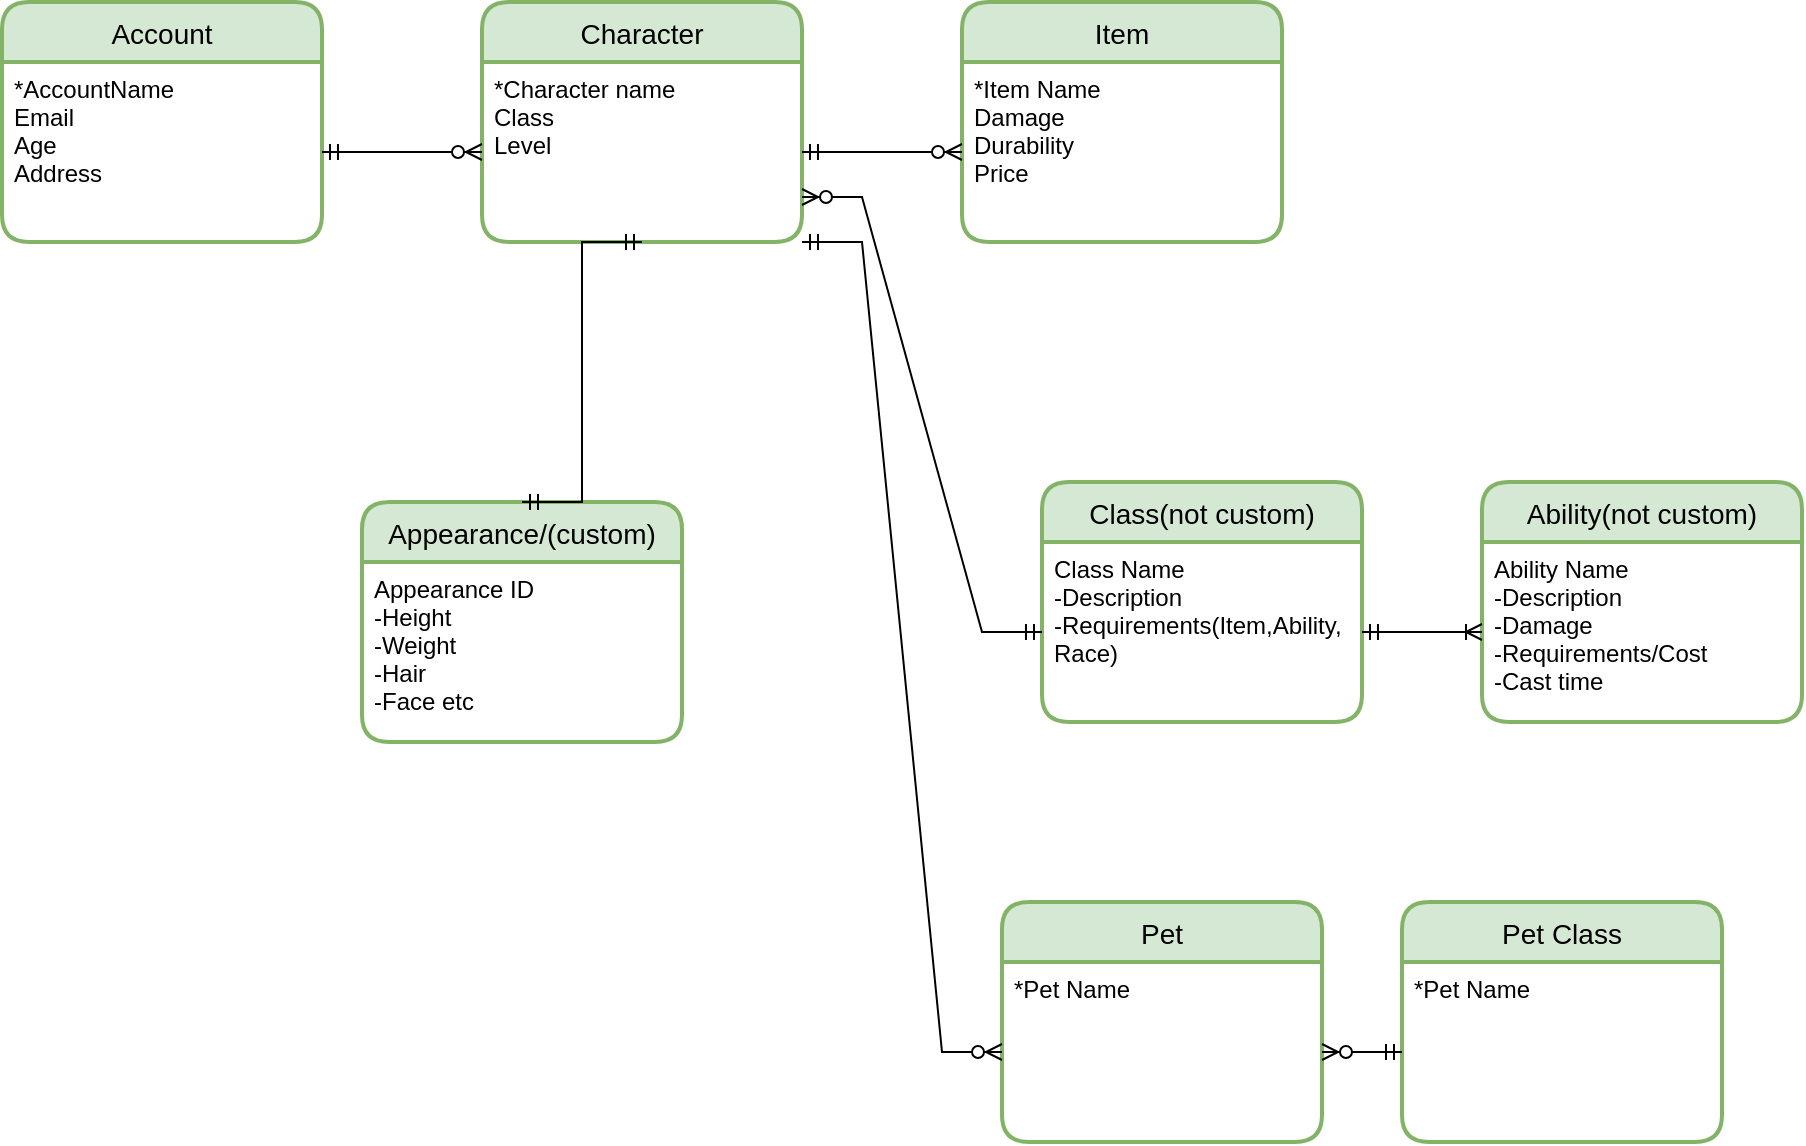 <mxfile version="15.5.0" type="device"><diagram id="dQToWEWGUTcZclSguUju" name="Page-1"><mxGraphModel dx="527" dy="771" grid="1" gridSize="10" guides="1" tooltips="1" connect="1" arrows="1" fold="1" page="1" pageScale="1" pageWidth="1827" pageHeight="1169" math="0" shadow="0"><root><mxCell id="0"/><mxCell id="1" parent="0"/><mxCell id="mKhjyyV0I1kHbuAatAgv-1" value="Account" style="swimlane;childLayout=stackLayout;horizontal=1;startSize=30;horizontalStack=0;rounded=1;fontSize=14;fontStyle=0;strokeWidth=2;resizeParent=0;resizeLast=1;shadow=0;dashed=0;align=center;fillColor=#d5e8d4;strokeColor=#82b366;" vertex="1" parent="1"><mxGeometry x="60" y="100" width="160" height="120" as="geometry"/></mxCell><mxCell id="mKhjyyV0I1kHbuAatAgv-2" value="*AccountName&#10;Email&#10;Age&#10;Address" style="align=left;strokeColor=none;fillColor=none;spacingLeft=4;fontSize=12;verticalAlign=top;resizable=0;rotatable=0;part=1;" vertex="1" parent="mKhjyyV0I1kHbuAatAgv-1"><mxGeometry y="30" width="160" height="90" as="geometry"/></mxCell><mxCell id="mKhjyyV0I1kHbuAatAgv-3" value="Character" style="swimlane;childLayout=stackLayout;horizontal=1;startSize=30;horizontalStack=0;rounded=1;fontSize=14;fontStyle=0;strokeWidth=2;resizeParent=0;resizeLast=1;shadow=0;dashed=0;align=center;fillColor=#d5e8d4;strokeColor=#82b366;" vertex="1" parent="1"><mxGeometry x="300" y="100" width="160" height="120" as="geometry"/></mxCell><mxCell id="mKhjyyV0I1kHbuAatAgv-4" value="*Character name&#10;Class&#10;Level" style="align=left;strokeColor=none;fillColor=none;spacingLeft=4;fontSize=12;verticalAlign=top;resizable=0;rotatable=0;part=1;" vertex="1" parent="mKhjyyV0I1kHbuAatAgv-3"><mxGeometry y="30" width="160" height="90" as="geometry"/></mxCell><mxCell id="mKhjyyV0I1kHbuAatAgv-5" value="" style="edgeStyle=entityRelationEdgeStyle;fontSize=12;html=1;endArrow=ERzeroToMany;startArrow=ERmandOne;rounded=0;exitX=1;exitY=0.5;exitDx=0;exitDy=0;entryX=0;entryY=0.5;entryDx=0;entryDy=0;" edge="1" parent="1" source="mKhjyyV0I1kHbuAatAgv-2" target="mKhjyyV0I1kHbuAatAgv-4"><mxGeometry width="100" height="100" relative="1" as="geometry"><mxPoint x="140" y="420" as="sourcePoint"/><mxPoint x="240" y="320" as="targetPoint"/></mxGeometry></mxCell><mxCell id="mKhjyyV0I1kHbuAatAgv-6" value="Appearance/(custom)" style="swimlane;childLayout=stackLayout;horizontal=1;startSize=30;horizontalStack=0;rounded=1;fontSize=14;fontStyle=0;strokeWidth=2;resizeParent=0;resizeLast=1;shadow=0;dashed=0;align=center;fillColor=#d5e8d4;strokeColor=#82b366;" vertex="1" parent="1"><mxGeometry x="240" y="350" width="160" height="120" as="geometry"/></mxCell><mxCell id="mKhjyyV0I1kHbuAatAgv-7" value="Appearance ID&#10;-Height&#10;-Weight&#10;-Hair&#10;-Face etc" style="align=left;strokeColor=none;fillColor=none;spacingLeft=4;fontSize=12;verticalAlign=top;resizable=0;rotatable=0;part=1;" vertex="1" parent="mKhjyyV0I1kHbuAatAgv-6"><mxGeometry y="30" width="160" height="90" as="geometry"/></mxCell><mxCell id="mKhjyyV0I1kHbuAatAgv-8" value="" style="edgeStyle=entityRelationEdgeStyle;fontSize=12;html=1;endArrow=ERmandOne;startArrow=ERmandOne;rounded=0;entryX=0.5;entryY=1;entryDx=0;entryDy=0;exitX=0.5;exitY=0;exitDx=0;exitDy=0;" edge="1" parent="1" source="mKhjyyV0I1kHbuAatAgv-6" target="mKhjyyV0I1kHbuAatAgv-4"><mxGeometry width="100" height="100" relative="1" as="geometry"><mxPoint x="170" y="400" as="sourcePoint"/><mxPoint x="270" y="300" as="targetPoint"/></mxGeometry></mxCell><mxCell id="mKhjyyV0I1kHbuAatAgv-9" value="Item" style="swimlane;childLayout=stackLayout;horizontal=1;startSize=30;horizontalStack=0;rounded=1;fontSize=14;fontStyle=0;strokeWidth=2;resizeParent=0;resizeLast=1;shadow=0;dashed=0;align=center;fillColor=#d5e8d4;strokeColor=#82b366;" vertex="1" parent="1"><mxGeometry x="540" y="100" width="160" height="120" as="geometry"/></mxCell><mxCell id="mKhjyyV0I1kHbuAatAgv-10" value="*Item Name&#10;Damage&#10;Durability&#10;Price" style="align=left;strokeColor=none;fillColor=none;spacingLeft=4;fontSize=12;verticalAlign=top;resizable=0;rotatable=0;part=1;" vertex="1" parent="mKhjyyV0I1kHbuAatAgv-9"><mxGeometry y="30" width="160" height="90" as="geometry"/></mxCell><mxCell id="mKhjyyV0I1kHbuAatAgv-11" value="" style="edgeStyle=entityRelationEdgeStyle;fontSize=12;html=1;endArrow=ERzeroToMany;startArrow=ERmandOne;rounded=0;exitX=1;exitY=0.5;exitDx=0;exitDy=0;entryX=0;entryY=0.5;entryDx=0;entryDy=0;" edge="1" parent="1" source="mKhjyyV0I1kHbuAatAgv-4" target="mKhjyyV0I1kHbuAatAgv-10"><mxGeometry width="100" height="100" relative="1" as="geometry"><mxPoint x="450" y="380" as="sourcePoint"/><mxPoint x="550" y="280" as="targetPoint"/></mxGeometry></mxCell><mxCell id="mKhjyyV0I1kHbuAatAgv-12" value="Class(not custom)" style="swimlane;childLayout=stackLayout;horizontal=1;startSize=30;horizontalStack=0;rounded=1;fontSize=14;fontStyle=0;strokeWidth=2;resizeParent=0;resizeLast=1;shadow=0;dashed=0;align=center;fillColor=#d5e8d4;strokeColor=#82b366;" vertex="1" parent="1"><mxGeometry x="580" y="340" width="160" height="120" as="geometry"/></mxCell><mxCell id="mKhjyyV0I1kHbuAatAgv-13" value="Class Name&#10;-Description&#10;-Requirements(Item,Ability,&#10;Race)" style="align=left;strokeColor=none;fillColor=none;spacingLeft=4;fontSize=12;verticalAlign=top;resizable=0;rotatable=0;part=1;" vertex="1" parent="mKhjyyV0I1kHbuAatAgv-12"><mxGeometry y="30" width="160" height="90" as="geometry"/></mxCell><mxCell id="mKhjyyV0I1kHbuAatAgv-14" value="Ability(not custom)" style="swimlane;childLayout=stackLayout;horizontal=1;startSize=30;horizontalStack=0;rounded=1;fontSize=14;fontStyle=0;strokeWidth=2;resizeParent=0;resizeLast=1;shadow=0;dashed=0;align=center;fillColor=#d5e8d4;strokeColor=#82b366;" vertex="1" parent="1"><mxGeometry x="800" y="340" width="160" height="120" as="geometry"/></mxCell><mxCell id="mKhjyyV0I1kHbuAatAgv-15" value="Ability Name&#10;-Description&#10;-Damage&#10;-Requirements/Cost&#10;-Cast time" style="align=left;strokeColor=none;fillColor=none;spacingLeft=4;fontSize=12;verticalAlign=top;resizable=0;rotatable=0;part=1;" vertex="1" parent="mKhjyyV0I1kHbuAatAgv-14"><mxGeometry y="30" width="160" height="90" as="geometry"/></mxCell><mxCell id="mKhjyyV0I1kHbuAatAgv-16" value="Pet" style="swimlane;childLayout=stackLayout;horizontal=1;startSize=30;horizontalStack=0;rounded=1;fontSize=14;fontStyle=0;strokeWidth=2;resizeParent=0;resizeLast=1;shadow=0;dashed=0;align=center;fillColor=#d5e8d4;strokeColor=#82b366;" vertex="1" parent="1"><mxGeometry x="560" y="550" width="160" height="120" as="geometry"/></mxCell><mxCell id="mKhjyyV0I1kHbuAatAgv-17" value="*Pet Name" style="align=left;strokeColor=none;fillColor=none;spacingLeft=4;fontSize=12;verticalAlign=top;resizable=0;rotatable=0;part=1;" vertex="1" parent="mKhjyyV0I1kHbuAatAgv-16"><mxGeometry y="30" width="160" height="90" as="geometry"/></mxCell><mxCell id="mKhjyyV0I1kHbuAatAgv-18" value="Pet Class" style="swimlane;childLayout=stackLayout;horizontal=1;startSize=30;horizontalStack=0;rounded=1;fontSize=14;fontStyle=0;strokeWidth=2;resizeParent=0;resizeLast=1;shadow=0;dashed=0;align=center;fillColor=#d5e8d4;strokeColor=#82b366;" vertex="1" parent="1"><mxGeometry x="760" y="550" width="160" height="120" as="geometry"/></mxCell><mxCell id="mKhjyyV0I1kHbuAatAgv-19" value="*Pet Name" style="align=left;strokeColor=none;fillColor=none;spacingLeft=4;fontSize=12;verticalAlign=top;resizable=0;rotatable=0;part=1;" vertex="1" parent="mKhjyyV0I1kHbuAatAgv-18"><mxGeometry y="30" width="160" height="90" as="geometry"/></mxCell><mxCell id="mKhjyyV0I1kHbuAatAgv-20" value="" style="edgeStyle=entityRelationEdgeStyle;fontSize=12;html=1;endArrow=ERzeroToMany;startArrow=ERmandOne;rounded=0;exitX=0;exitY=0.5;exitDx=0;exitDy=0;entryX=1;entryY=0.5;entryDx=0;entryDy=0;" edge="1" parent="1" source="mKhjyyV0I1kHbuAatAgv-19" target="mKhjyyV0I1kHbuAatAgv-17"><mxGeometry width="100" height="100" relative="1" as="geometry"><mxPoint x="660" y="600" as="sourcePoint"/><mxPoint x="760" y="500" as="targetPoint"/></mxGeometry></mxCell><mxCell id="mKhjyyV0I1kHbuAatAgv-21" value="" style="edgeStyle=entityRelationEdgeStyle;fontSize=12;html=1;endArrow=ERoneToMany;startArrow=ERmandOne;rounded=0;exitX=1;exitY=0.5;exitDx=0;exitDy=0;entryX=0;entryY=0.5;entryDx=0;entryDy=0;" edge="1" parent="1" source="mKhjyyV0I1kHbuAatAgv-13" target="mKhjyyV0I1kHbuAatAgv-15"><mxGeometry width="100" height="100" relative="1" as="geometry"><mxPoint x="680" y="600" as="sourcePoint"/><mxPoint x="780" y="500" as="targetPoint"/></mxGeometry></mxCell><mxCell id="mKhjyyV0I1kHbuAatAgv-22" value="" style="edgeStyle=entityRelationEdgeStyle;fontSize=12;html=1;endArrow=ERzeroToMany;startArrow=ERmandOne;rounded=0;exitX=0;exitY=0.5;exitDx=0;exitDy=0;entryX=1;entryY=0.75;entryDx=0;entryDy=0;" edge="1" parent="1" source="mKhjyyV0I1kHbuAatAgv-13" target="mKhjyyV0I1kHbuAatAgv-4"><mxGeometry width="100" height="100" relative="1" as="geometry"><mxPoint x="640" y="500" as="sourcePoint"/><mxPoint x="550" y="500" as="targetPoint"/></mxGeometry></mxCell><mxCell id="mKhjyyV0I1kHbuAatAgv-23" value="" style="edgeStyle=entityRelationEdgeStyle;fontSize=12;html=1;endArrow=ERzeroToMany;startArrow=ERmandOne;rounded=0;exitX=1;exitY=1;exitDx=0;exitDy=0;entryX=0;entryY=0.5;entryDx=0;entryDy=0;" edge="1" parent="1" source="mKhjyyV0I1kHbuAatAgv-4" target="mKhjyyV0I1kHbuAatAgv-17"><mxGeometry width="100" height="100" relative="1" as="geometry"><mxPoint x="590" y="425" as="sourcePoint"/><mxPoint x="470" y="207.5" as="targetPoint"/></mxGeometry></mxCell></root></mxGraphModel></diagram></mxfile>